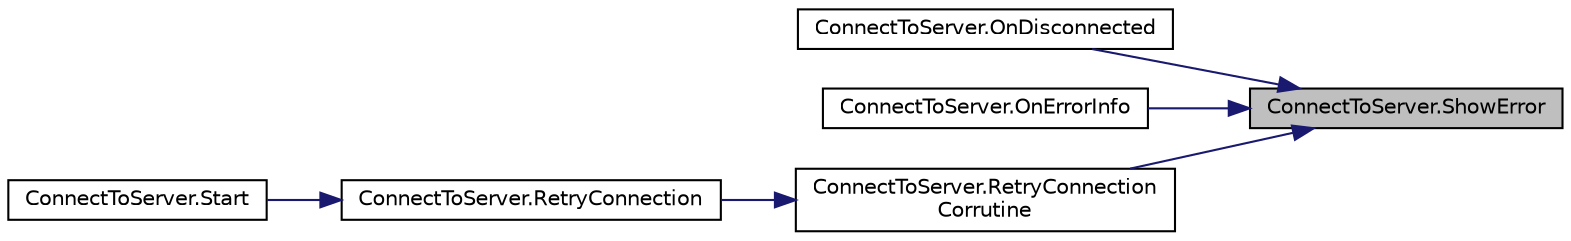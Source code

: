 digraph "ConnectToServer.ShowError"
{
 // INTERACTIVE_SVG=YES
 // LATEX_PDF_SIZE
  edge [fontname="Helvetica",fontsize="10",labelfontname="Helvetica",labelfontsize="10"];
  node [fontname="Helvetica",fontsize="10",shape=record];
  rankdir="RL";
  Node1 [label="ConnectToServer.ShowError",height=0.2,width=0.4,color="black", fillcolor="grey75", style="filled", fontcolor="black",tooltip=" "];
  Node1 -> Node2 [dir="back",color="midnightblue",fontsize="10",style="solid",fontname="Helvetica"];
  Node2 [label="ConnectToServer.OnDisconnected",height=0.2,width=0.4,color="black", fillcolor="white", style="filled",URL="$class_connect_to_server.html#a0134630a9f1d52d26322c883ca6e86e5",tooltip=" "];
  Node1 -> Node3 [dir="back",color="midnightblue",fontsize="10",style="solid",fontname="Helvetica"];
  Node3 [label="ConnectToServer.OnErrorInfo",height=0.2,width=0.4,color="black", fillcolor="white", style="filled",URL="$class_connect_to_server.html#a9df07244dc7dd2662e6b333ed3d7dab0",tooltip=" "];
  Node1 -> Node4 [dir="back",color="midnightblue",fontsize="10",style="solid",fontname="Helvetica"];
  Node4 [label="ConnectToServer.RetryConnection\lCorrutine",height=0.2,width=0.4,color="black", fillcolor="white", style="filled",URL="$class_connect_to_server.html#af54d350629abc28677d474dda9fbd6a0",tooltip=" "];
  Node4 -> Node5 [dir="back",color="midnightblue",fontsize="10",style="solid",fontname="Helvetica"];
  Node5 [label="ConnectToServer.RetryConnection",height=0.2,width=0.4,color="black", fillcolor="white", style="filled",URL="$class_connect_to_server.html#a23793971a306b7523ca6dc028f4746ca",tooltip=" "];
  Node5 -> Node6 [dir="back",color="midnightblue",fontsize="10",style="solid",fontname="Helvetica"];
  Node6 [label="ConnectToServer.Start",height=0.2,width=0.4,color="black", fillcolor="white", style="filled",URL="$class_connect_to_server.html#a586c4eaddbfb5ab8e5bfe771057651ea",tooltip=" "];
}
